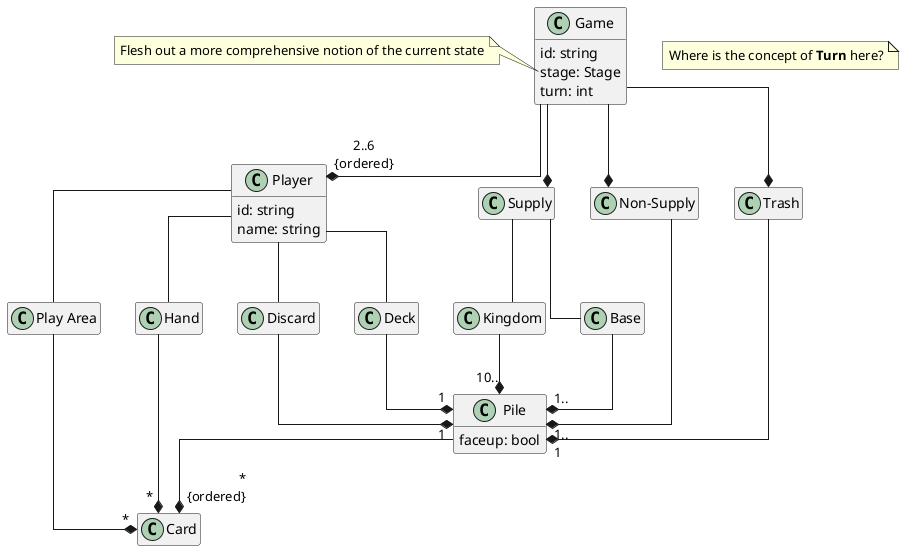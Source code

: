 @startuml
hide empty members
skinparam linetype ortho

note "Where is the concept of <b>Turn</b> here?" as TurnNote

class Game {
  id: string
  stage: Stage
  turn: int
}

class Player {
  id: string
  name: string
}

class Pile {
  faceup: bool
}

together {
  class Deck
  class Discard
  class "Play Area"
  class Hand
}

together {
  class Supply
  class "Non-Supply"
  class Trash
}

together {
  class Base
  class Kingdom
}

together {
  class Pile
  class Card
}

note left of Game::stage
  Flesh out a more comprehensive notion of the current state
end note

Game --* Supply
Game --* "Non-Supply"
Game --* Trash
Game --* "2..6\n{ordered}" Player

Player -- "Play Area"
Player -- Hand
Player -- Deck
Player -- Discard

Deck --* "1" Pile
Discard --* "1" Pile

Supply -- Base
Supply -- Kingdom

Base --* "1.." Pile
Kingdom --* "10.." Pile
"Non-Supply" --* "1.." Pile

Trash --* "1" Pile

Pile --* "\r*\n{ordered}" Card

"Play Area" --* "*" Card
Hand --* "*" Card
@enduml
